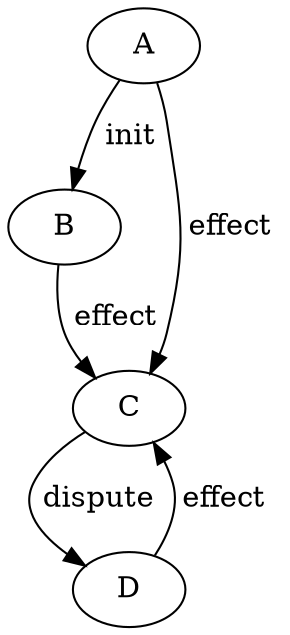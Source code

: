 digraph "fsm" {
  "A" [ label = " A " ];
  "B" [ label = " B " ];
  "D" [ label = " D " ];
  "C" [ label = " C " ];
  "A" -> "B" [ label = " init " ];
  "A" -> "C" [ label = " effect " ];
  "B" -> "C" [ label = " effect " ];
  "D" -> "C" [ label = " effect " ];
  "C" -> "D" [ label = " dispute " ];
}
